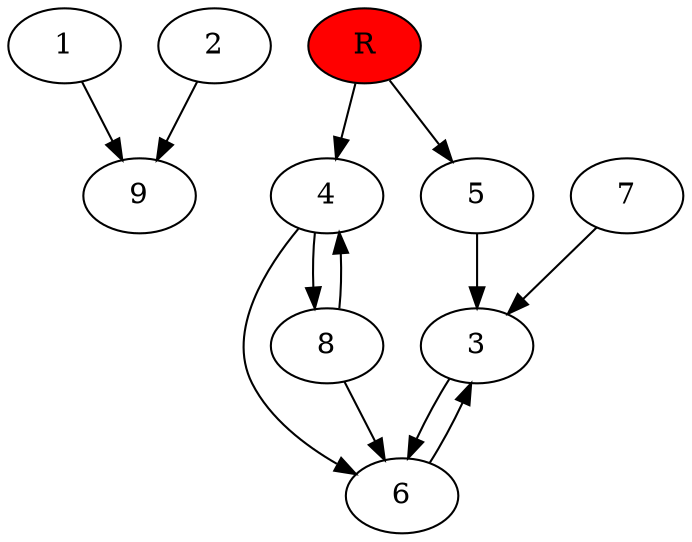 digraph prb28751 {
	1
	2
	3
	4
	5
	6
	7
	8
	R [fillcolor="#ff0000" style=filled]
	1 -> 9
	2 -> 9
	3 -> 6
	4 -> 6
	4 -> 8
	5 -> 3
	6 -> 3
	7 -> 3
	8 -> 4
	8 -> 6
	R -> 4
	R -> 5
}
